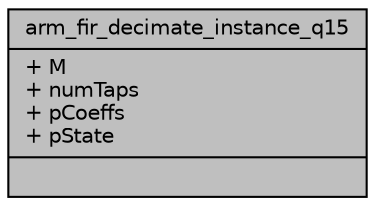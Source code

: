 digraph "arm_fir_decimate_instance_q15"
{
  edge [fontname="Helvetica",fontsize="10",labelfontname="Helvetica",labelfontsize="10"];
  node [fontname="Helvetica",fontsize="10",shape=record];
  Node1 [label="{arm_fir_decimate_instance_q15\n|+ M\l+ numTaps\l+ pCoeffs\l+ pState\l|}",height=0.2,width=0.4,color="black", fillcolor="grey75", style="filled", fontcolor="black"];
}
